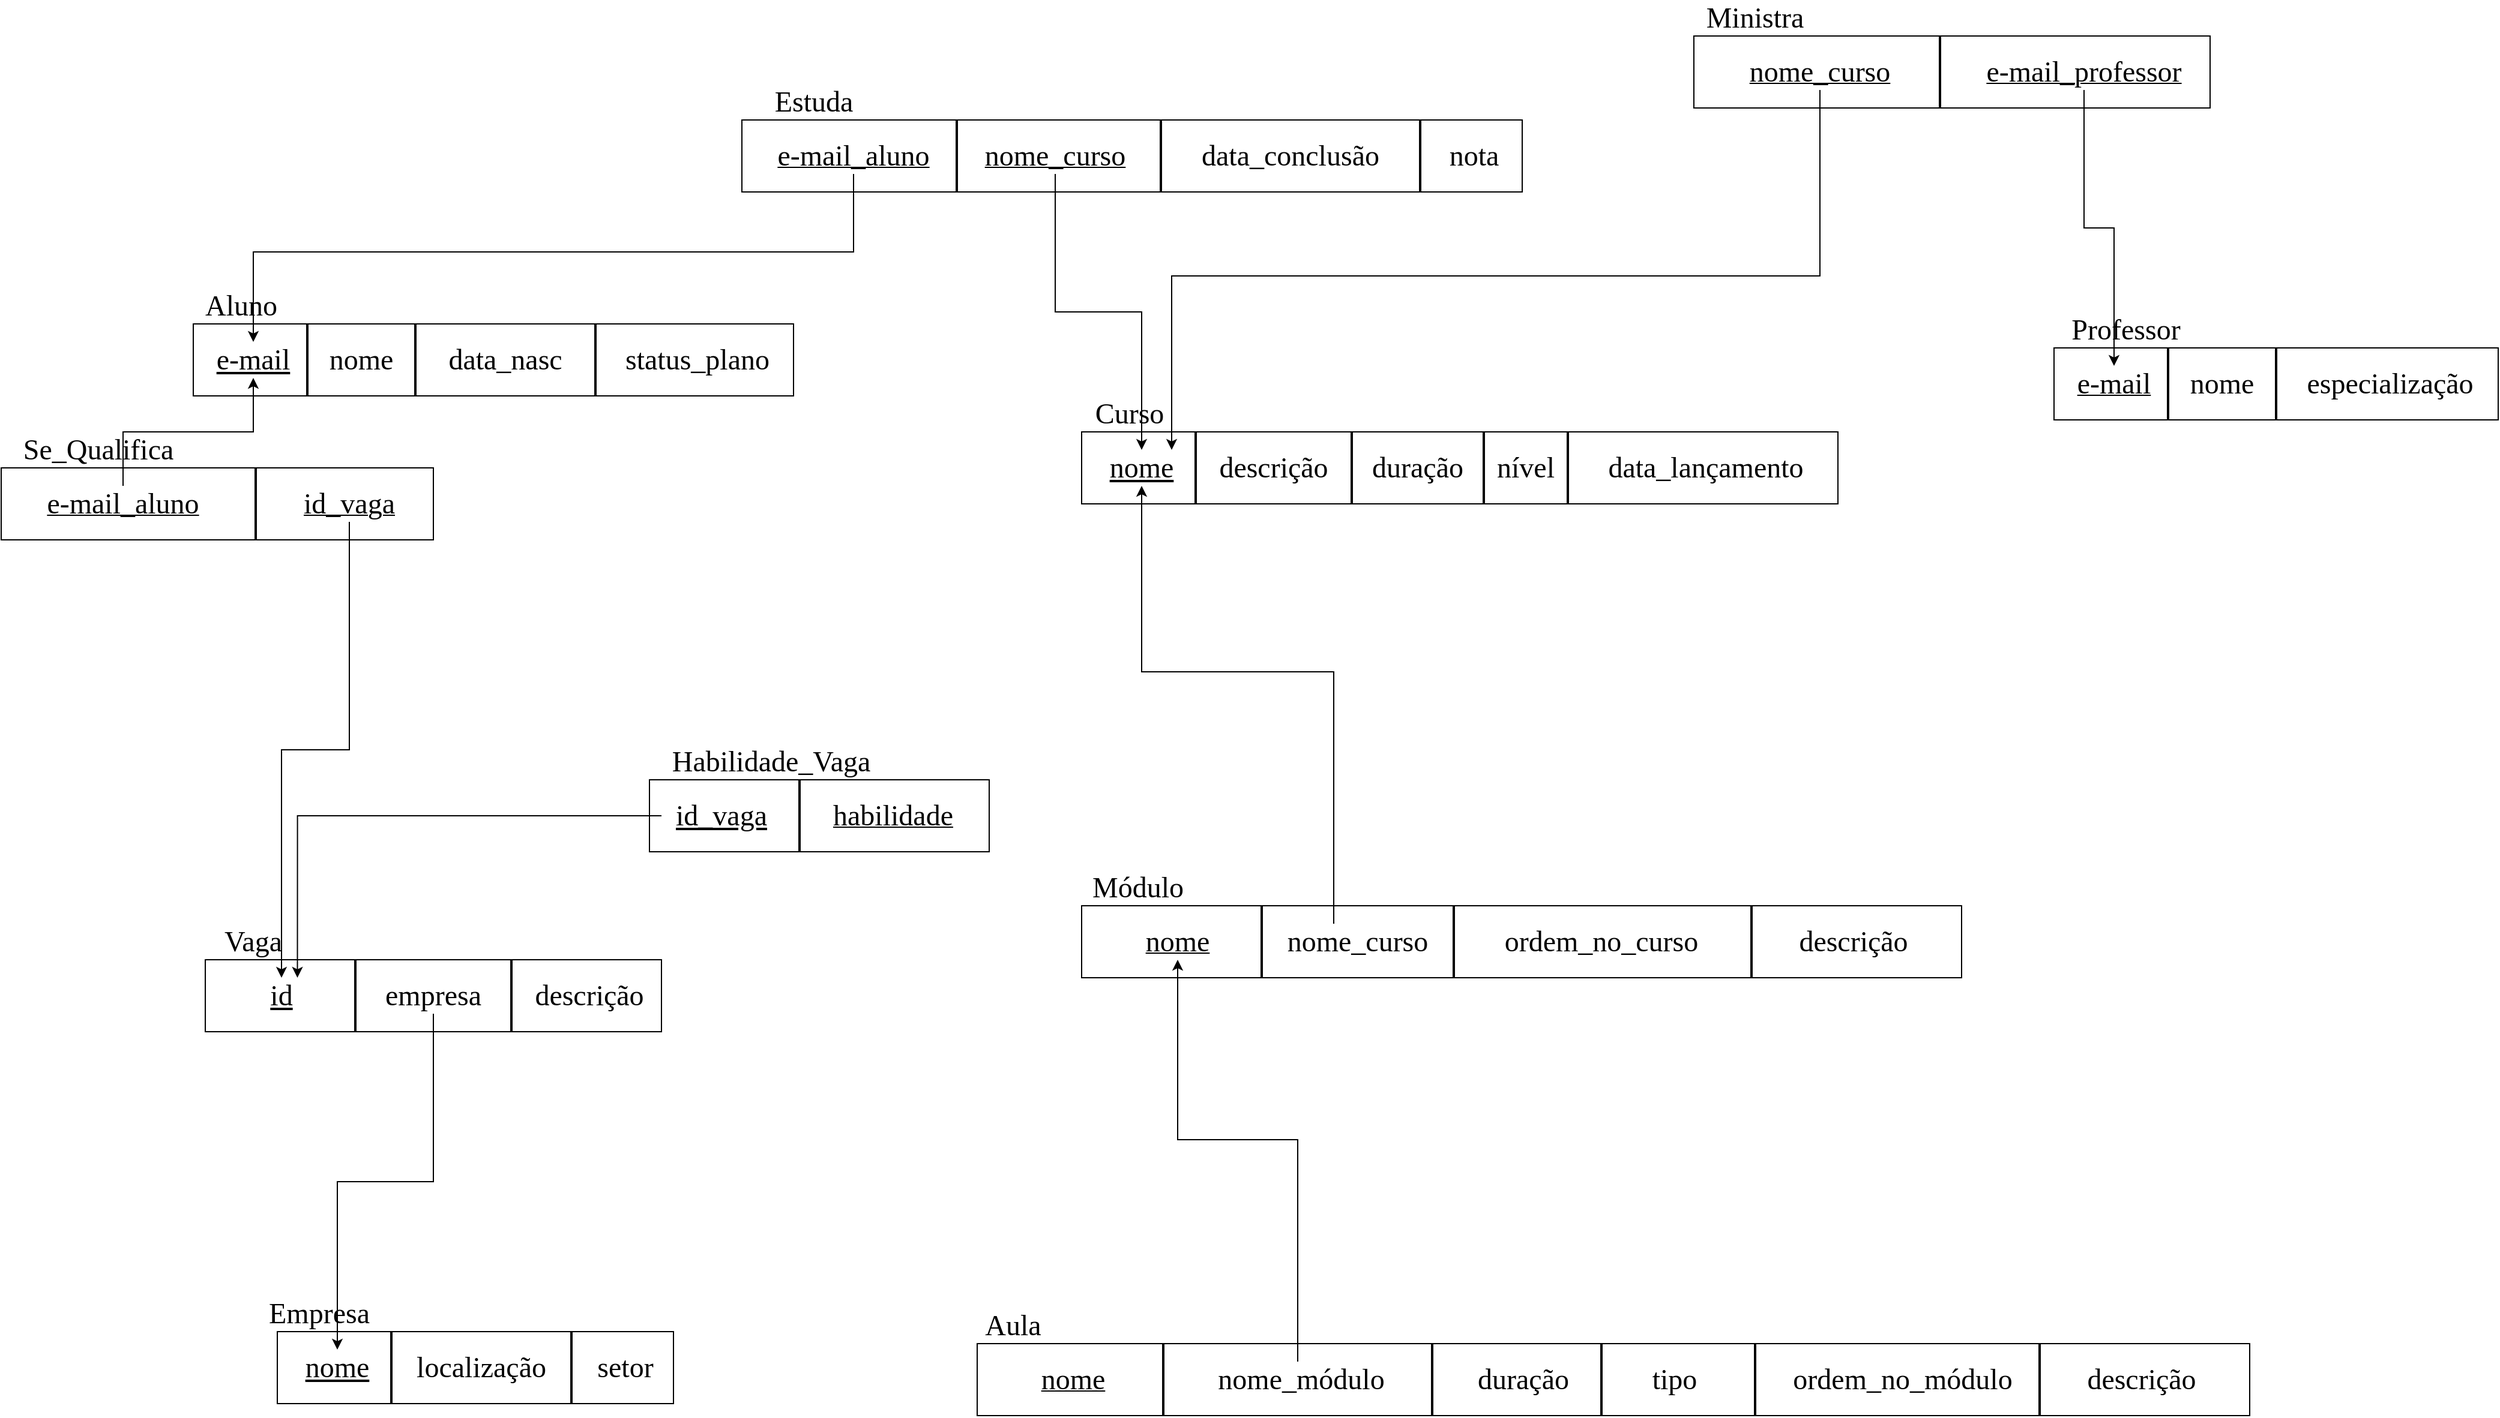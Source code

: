 <mxfile version="24.8.3">
  <diagram name="Página-1" id="9vREBXogpgw-cOhk3eHp">
    <mxGraphModel dx="3427" dy="2485" grid="1" gridSize="10" guides="1" tooltips="1" connect="1" arrows="1" fold="1" page="1" pageScale="1" pageWidth="827" pageHeight="1169" math="0" shadow="0">
      <root>
        <mxCell id="0" />
        <mxCell id="1" parent="0" />
        <mxCell id="1xZOdAHlnj8blG5HcDeI-1" value="" style="rounded=0;whiteSpace=wrap;html=1;" parent="1" vertex="1">
          <mxGeometry x="-310" y="180" width="500" height="60" as="geometry" />
        </mxCell>
        <mxCell id="1xZOdAHlnj8blG5HcDeI-4" value="&lt;font face=&quot;Verdana&quot; style=&quot;font-size: 24px;&quot;&gt;Aluno&lt;/font&gt;" style="text;html=1;align=center;verticalAlign=middle;whiteSpace=wrap;rounded=0;" parent="1" vertex="1">
          <mxGeometry x="-300" y="150" width="60" height="30" as="geometry" />
        </mxCell>
        <mxCell id="1xZOdAHlnj8blG5HcDeI-5" value="&lt;font face=&quot;Verdana&quot; style=&quot;font-size: 24px;&quot;&gt;&lt;u&gt;e-mail&lt;/u&gt;&lt;/font&gt;" style="text;html=1;align=center;verticalAlign=middle;whiteSpace=wrap;rounded=0;" parent="1" vertex="1">
          <mxGeometry x="-310" y="195" width="100" height="30" as="geometry" />
        </mxCell>
        <mxCell id="1xZOdAHlnj8blG5HcDeI-6" value="&lt;font face=&quot;Verdana&quot; style=&quot;font-size: 24px;&quot;&gt;nome&lt;/font&gt;" style="text;html=1;align=center;verticalAlign=middle;whiteSpace=wrap;rounded=0;" parent="1" vertex="1">
          <mxGeometry x="-220" y="195" width="100" height="30" as="geometry" />
        </mxCell>
        <mxCell id="1xZOdAHlnj8blG5HcDeI-7" value="&lt;font face=&quot;Verdana&quot; style=&quot;font-size: 24px;&quot;&gt;d&lt;/font&gt;&lt;span style=&quot;font-size: 24px; font-family: Verdana; background-color: initial;&quot;&gt;ata_nasc&lt;/span&gt;" style="text;html=1;align=center;verticalAlign=middle;whiteSpace=wrap;rounded=0;" parent="1" vertex="1">
          <mxGeometry x="-100" y="195" width="100" height="30" as="geometry" />
        </mxCell>
        <mxCell id="1xZOdAHlnj8blG5HcDeI-8" value="&lt;font face=&quot;Verdana&quot; style=&quot;font-size: 24px;&quot;&gt;status_plano&lt;/font&gt;" style="text;html=1;align=center;verticalAlign=middle;whiteSpace=wrap;rounded=0;" parent="1" vertex="1">
          <mxGeometry x="60" y="195" width="100" height="30" as="geometry" />
        </mxCell>
        <mxCell id="1xZOdAHlnj8blG5HcDeI-19" value="" style="line;strokeWidth=2;direction=south;html=1;" parent="1" vertex="1">
          <mxGeometry x="-220" y="180" width="10" height="60" as="geometry" />
        </mxCell>
        <mxCell id="1xZOdAHlnj8blG5HcDeI-20" value="" style="line;strokeWidth=2;direction=south;html=1;" parent="1" vertex="1">
          <mxGeometry x="-130" y="180" width="10" height="60" as="geometry" />
        </mxCell>
        <mxCell id="1xZOdAHlnj8blG5HcDeI-25" value="" style="line;strokeWidth=2;direction=south;html=1;" parent="1" vertex="1">
          <mxGeometry x="20" y="180" width="10" height="60" as="geometry" />
        </mxCell>
        <mxCell id="1xZOdAHlnj8blG5HcDeI-29" value="" style="rounded=0;whiteSpace=wrap;html=1;" parent="1" vertex="1">
          <mxGeometry x="430" y="270" width="630" height="60" as="geometry" />
        </mxCell>
        <mxCell id="1xZOdAHlnj8blG5HcDeI-30" value="&lt;font face=&quot;Verdana&quot; style=&quot;font-size: 24px;&quot;&gt;Curso&lt;/font&gt;" style="text;html=1;align=center;verticalAlign=middle;whiteSpace=wrap;rounded=0;" parent="1" vertex="1">
          <mxGeometry x="440" y="240" width="60" height="30" as="geometry" />
        </mxCell>
        <mxCell id="1xZOdAHlnj8blG5HcDeI-31" value="&lt;font face=&quot;Verdana&quot; style=&quot;font-size: 24px;&quot;&gt;&lt;u&gt;nome&lt;/u&gt;&lt;/font&gt;" style="text;html=1;align=center;verticalAlign=middle;whiteSpace=wrap;rounded=0;" parent="1" vertex="1">
          <mxGeometry x="430" y="285" width="100" height="30" as="geometry" />
        </mxCell>
        <mxCell id="1xZOdAHlnj8blG5HcDeI-32" value="&lt;font face=&quot;Verdana&quot; style=&quot;font-size: 24px;&quot;&gt;descrição&lt;/font&gt;" style="text;html=1;align=center;verticalAlign=middle;whiteSpace=wrap;rounded=0;" parent="1" vertex="1">
          <mxGeometry x="540" y="285" width="100" height="30" as="geometry" />
        </mxCell>
        <mxCell id="1xZOdAHlnj8blG5HcDeI-33" value="&lt;font face=&quot;Verdana&quot; style=&quot;font-size: 24px;&quot;&gt;duração&lt;/font&gt;" style="text;html=1;align=center;verticalAlign=middle;whiteSpace=wrap;rounded=0;" parent="1" vertex="1">
          <mxGeometry x="660" y="285" width="100" height="30" as="geometry" />
        </mxCell>
        <mxCell id="1xZOdAHlnj8blG5HcDeI-34" value="&lt;font face=&quot;Verdana&quot; style=&quot;font-size: 24px;&quot;&gt;nível&lt;/font&gt;" style="text;html=1;align=center;verticalAlign=middle;whiteSpace=wrap;rounded=0;" parent="1" vertex="1">
          <mxGeometry x="750" y="285" width="100" height="30" as="geometry" />
        </mxCell>
        <mxCell id="1xZOdAHlnj8blG5HcDeI-35" value="&lt;font face=&quot;Verdana&quot; style=&quot;font-size: 24px;&quot;&gt;data_lançamento&lt;/font&gt;" style="text;html=1;align=center;verticalAlign=middle;whiteSpace=wrap;rounded=0;" parent="1" vertex="1">
          <mxGeometry x="900" y="285" width="100" height="30" as="geometry" />
        </mxCell>
        <mxCell id="1xZOdAHlnj8blG5HcDeI-36" value="" style="line;strokeWidth=2;direction=south;html=1;" parent="1" vertex="1">
          <mxGeometry x="520" y="270" width="10" height="60" as="geometry" />
        </mxCell>
        <mxCell id="1xZOdAHlnj8blG5HcDeI-37" value="" style="line;strokeWidth=2;direction=south;html=1;" parent="1" vertex="1">
          <mxGeometry x="650" y="270" width="10" height="60" as="geometry" />
        </mxCell>
        <mxCell id="1xZOdAHlnj8blG5HcDeI-38" value="" style="line;strokeWidth=2;direction=south;html=1;" parent="1" vertex="1">
          <mxGeometry x="760" y="270" width="10" height="60" as="geometry" />
        </mxCell>
        <mxCell id="1xZOdAHlnj8blG5HcDeI-39" value="" style="line;strokeWidth=2;direction=south;html=1;" parent="1" vertex="1">
          <mxGeometry x="830" y="270" width="10" height="60" as="geometry" />
        </mxCell>
        <mxCell id="1xZOdAHlnj8blG5HcDeI-42" value="" style="rounded=0;whiteSpace=wrap;html=1;" parent="1" vertex="1">
          <mxGeometry x="1240" y="200" width="370" height="60" as="geometry" />
        </mxCell>
        <mxCell id="1xZOdAHlnj8blG5HcDeI-43" value="&lt;font face=&quot;Verdana&quot; style=&quot;font-size: 24px;&quot;&gt;Professor&lt;/font&gt;" style="text;html=1;align=center;verticalAlign=middle;whiteSpace=wrap;rounded=0;" parent="1" vertex="1">
          <mxGeometry x="1270" y="170" width="60" height="30" as="geometry" />
        </mxCell>
        <mxCell id="1xZOdAHlnj8blG5HcDeI-45" value="&lt;font face=&quot;Verdana&quot; style=&quot;font-size: 24px;&quot;&gt;&lt;span&gt;nome&lt;/span&gt;&lt;/font&gt;" style="text;html=1;align=center;verticalAlign=middle;whiteSpace=wrap;rounded=0;fontStyle=0" parent="1" vertex="1">
          <mxGeometry x="1330" y="215" width="100" height="30" as="geometry" />
        </mxCell>
        <mxCell id="1xZOdAHlnj8blG5HcDeI-47" value="&lt;font style=&quot;font-size: 24px;&quot; face=&quot;Verdana&quot;&gt;e-mail&lt;/font&gt;" style="text;html=1;align=center;verticalAlign=middle;whiteSpace=wrap;rounded=0;fontStyle=4" parent="1" vertex="1">
          <mxGeometry x="1240" y="215" width="100" height="30" as="geometry" />
        </mxCell>
        <mxCell id="1xZOdAHlnj8blG5HcDeI-48" value="&lt;font face=&quot;Verdana&quot; style=&quot;font-size: 24px;&quot;&gt;especialização&lt;/font&gt;" style="text;html=1;align=center;verticalAlign=middle;whiteSpace=wrap;rounded=0;" parent="1" vertex="1">
          <mxGeometry x="1470" y="215" width="100" height="30" as="geometry" />
        </mxCell>
        <mxCell id="1xZOdAHlnj8blG5HcDeI-51" value="" style="line;strokeWidth=2;direction=south;html=1;" parent="1" vertex="1">
          <mxGeometry x="1330" y="200" width="10" height="60" as="geometry" />
        </mxCell>
        <mxCell id="1xZOdAHlnj8blG5HcDeI-52" value="" style="line;strokeWidth=2;direction=south;html=1;" parent="1" vertex="1">
          <mxGeometry x="1420" y="200" width="10" height="60" as="geometry" />
        </mxCell>
        <mxCell id="1xZOdAHlnj8blG5HcDeI-55" value="" style="rounded=0;whiteSpace=wrap;html=1;" parent="1" vertex="1">
          <mxGeometry x="430" y="665" width="733" height="60" as="geometry" />
        </mxCell>
        <mxCell id="1xZOdAHlnj8blG5HcDeI-56" value="&lt;font face=&quot;Verdana&quot; style=&quot;font-size: 24px;&quot;&gt;Módulo&lt;/font&gt;" style="text;html=1;align=center;verticalAlign=middle;whiteSpace=wrap;rounded=0;" parent="1" vertex="1">
          <mxGeometry x="447" y="635" width="60" height="30" as="geometry" />
        </mxCell>
        <mxCell id="1xZOdAHlnj8blG5HcDeI-58" value="&lt;font style=&quot;font-size: 24px;&quot; face=&quot;Verdana&quot;&gt;nome&lt;/font&gt;" style="text;html=1;align=center;verticalAlign=middle;whiteSpace=wrap;rounded=0;fontStyle=4" parent="1" vertex="1">
          <mxGeometry x="460" y="680" width="100" height="30" as="geometry" />
        </mxCell>
        <mxCell id="1xZOdAHlnj8blG5HcDeI-59" value="&lt;font face=&quot;Verdana&quot; style=&quot;font-size: 24px;&quot;&gt;descrição&lt;/font&gt;" style="text;html=1;align=center;verticalAlign=middle;whiteSpace=wrap;rounded=0;" parent="1" vertex="1">
          <mxGeometry x="1023" y="680" width="100" height="30" as="geometry" />
        </mxCell>
        <mxCell id="1xZOdAHlnj8blG5HcDeI-60" value="&lt;font face=&quot;Verdana&quot; style=&quot;font-size: 24px;&quot;&gt;ordem_no_curso&lt;/font&gt;" style="text;html=1;align=center;verticalAlign=middle;whiteSpace=wrap;rounded=0;" parent="1" vertex="1">
          <mxGeometry x="763" y="680" width="200" height="30" as="geometry" />
        </mxCell>
        <mxCell id="1xZOdAHlnj8blG5HcDeI-62" value="" style="line;strokeWidth=2;direction=south;html=1;" parent="1" vertex="1">
          <mxGeometry x="575" y="665" width="10" height="60" as="geometry" />
        </mxCell>
        <mxCell id="1xZOdAHlnj8blG5HcDeI-63" value="" style="line;strokeWidth=2;direction=south;html=1;" parent="1" vertex="1">
          <mxGeometry x="735" y="665" width="10" height="60" as="geometry" />
        </mxCell>
        <mxCell id="1xZOdAHlnj8blG5HcDeI-66" value="" style="rounded=0;whiteSpace=wrap;html=1;" parent="1" vertex="1">
          <mxGeometry x="343" y="1030" width="1060" height="60" as="geometry" />
        </mxCell>
        <mxCell id="1xZOdAHlnj8blG5HcDeI-67" value="&lt;font face=&quot;Verdana&quot; style=&quot;font-size: 24px;&quot;&gt;Aula&lt;/font&gt;" style="text;html=1;align=center;verticalAlign=middle;whiteSpace=wrap;rounded=0;" parent="1" vertex="1">
          <mxGeometry x="343" y="1000" width="60" height="30" as="geometry" />
        </mxCell>
        <mxCell id="1xZOdAHlnj8blG5HcDeI-69" value="&lt;font style=&quot;font-size: 24px;&quot; face=&quot;Verdana&quot;&gt;nome&lt;/font&gt;" style="text;html=1;align=center;verticalAlign=middle;whiteSpace=wrap;rounded=0;fontStyle=4" parent="1" vertex="1">
          <mxGeometry x="373" y="1045" width="100" height="30" as="geometry" />
        </mxCell>
        <mxCell id="1xZOdAHlnj8blG5HcDeI-70" value="&lt;font face=&quot;Verdana&quot; style=&quot;font-size: 24px;&quot;&gt;descrição&lt;/font&gt;" style="text;html=1;align=center;verticalAlign=middle;whiteSpace=wrap;rounded=0;" parent="1" vertex="1">
          <mxGeometry x="1263" y="1045" width="100" height="30" as="geometry" />
        </mxCell>
        <mxCell id="1xZOdAHlnj8blG5HcDeI-71" value="&lt;font face=&quot;Verdana&quot; style=&quot;font-size: 24px;&quot;&gt;duração&lt;/font&gt;" style="text;html=1;align=center;verticalAlign=middle;whiteSpace=wrap;rounded=0;" parent="1" vertex="1">
          <mxGeometry x="748" y="1045" width="100" height="30" as="geometry" />
        </mxCell>
        <mxCell id="1xZOdAHlnj8blG5HcDeI-72" value="&lt;font face=&quot;Verdana&quot; style=&quot;font-size: 24px;&quot;&gt;tipo&lt;/font&gt;" style="text;html=1;align=center;verticalAlign=middle;whiteSpace=wrap;rounded=0;" parent="1" vertex="1">
          <mxGeometry x="894" y="1045" width="60" height="30" as="geometry" />
        </mxCell>
        <mxCell id="1xZOdAHlnj8blG5HcDeI-73" value="&lt;font face=&quot;Verdana&quot; style=&quot;font-size: 24px;&quot;&gt;ordem_no_módulo&lt;/font&gt;" style="text;html=1;align=center;verticalAlign=middle;whiteSpace=wrap;rounded=0;" parent="1" vertex="1">
          <mxGeometry x="1064" y="1045" width="100" height="30" as="geometry" />
        </mxCell>
        <mxCell id="1xZOdAHlnj8blG5HcDeI-75" value="" style="line;strokeWidth=2;direction=south;html=1;" parent="1" vertex="1">
          <mxGeometry x="717" y="1030" width="10" height="60" as="geometry" />
        </mxCell>
        <mxCell id="1xZOdAHlnj8blG5HcDeI-76" value="" style="line;strokeWidth=2;direction=south;html=1;" parent="1" vertex="1">
          <mxGeometry x="858" y="1030" width="10" height="60" as="geometry" />
        </mxCell>
        <mxCell id="1xZOdAHlnj8blG5HcDeI-77" value="" style="line;strokeWidth=2;direction=south;html=1;" parent="1" vertex="1">
          <mxGeometry x="493" y="1030" width="10" height="60" as="geometry" />
        </mxCell>
        <mxCell id="1xZOdAHlnj8blG5HcDeI-81" value="" style="line;strokeWidth=2;direction=south;html=1;" parent="1" vertex="1">
          <mxGeometry x="986" y="1030" width="10" height="60" as="geometry" />
        </mxCell>
        <mxCell id="1xZOdAHlnj8blG5HcDeI-82" value="" style="rounded=0;whiteSpace=wrap;html=1;" parent="1" vertex="1">
          <mxGeometry x="-300" y="710" width="380" height="60" as="geometry" />
        </mxCell>
        <mxCell id="1xZOdAHlnj8blG5HcDeI-83" value="&lt;font face=&quot;Verdana&quot; style=&quot;font-size: 24px;&quot;&gt;Vaga&lt;/font&gt;" style="text;html=1;align=center;verticalAlign=middle;whiteSpace=wrap;rounded=0;" parent="1" vertex="1">
          <mxGeometry x="-290" y="680" width="60" height="30" as="geometry" />
        </mxCell>
        <mxCell id="1xZOdAHlnj8blG5HcDeI-84" value="&lt;font face=&quot;Verdana&quot; style=&quot;font-size: 24px;&quot;&gt;&lt;u&gt;id&lt;/u&gt;&lt;/font&gt;" style="text;html=1;align=center;verticalAlign=middle;whiteSpace=wrap;rounded=0;" parent="1" vertex="1">
          <mxGeometry x="-263" y="725" width="53" height="30" as="geometry" />
        </mxCell>
        <mxCell id="1xZOdAHlnj8blG5HcDeI-85" value="&lt;font face=&quot;Verdana&quot; style=&quot;font-size: 24px;&quot;&gt;descrição&lt;/font&gt;" style="text;html=1;align=center;verticalAlign=middle;whiteSpace=wrap;rounded=0;" parent="1" vertex="1">
          <mxGeometry x="-30" y="725" width="100" height="30" as="geometry" />
        </mxCell>
        <mxCell id="1xZOdAHlnj8blG5HcDeI-96" value="" style="line;strokeWidth=2;direction=south;html=1;" parent="1" vertex="1">
          <mxGeometry x="-50" y="710" width="10" height="60" as="geometry" />
        </mxCell>
        <mxCell id="1xZOdAHlnj8blG5HcDeI-104" value="" style="rounded=0;whiteSpace=wrap;html=1;" parent="1" vertex="1">
          <mxGeometry x="-240" y="1020" width="330" height="60" as="geometry" />
        </mxCell>
        <mxCell id="1xZOdAHlnj8blG5HcDeI-105" value="&lt;font face=&quot;Verdana&quot; style=&quot;font-size: 24px;&quot;&gt;Empresa&lt;/font&gt;" style="text;html=1;align=center;verticalAlign=middle;whiteSpace=wrap;rounded=0;" parent="1" vertex="1">
          <mxGeometry x="-235" y="990" width="60" height="30" as="geometry" />
        </mxCell>
        <mxCell id="1xZOdAHlnj8blG5HcDeI-106" value="&lt;font face=&quot;Verdana&quot; style=&quot;font-size: 24px;&quot;&gt;&lt;u&gt;nome&lt;/u&gt;&lt;/font&gt;" style="text;html=1;align=center;verticalAlign=middle;whiteSpace=wrap;rounded=0;" parent="1" vertex="1">
          <mxGeometry x="-240" y="1035" width="100" height="30" as="geometry" />
        </mxCell>
        <mxCell id="1xZOdAHlnj8blG5HcDeI-107" value="&lt;font face=&quot;Verdana&quot; style=&quot;font-size: 24px;&quot;&gt;localização&lt;/font&gt;" style="text;html=1;align=center;verticalAlign=middle;whiteSpace=wrap;rounded=0;" parent="1" vertex="1">
          <mxGeometry x="-120" y="1035" width="100" height="30" as="geometry" />
        </mxCell>
        <mxCell id="1xZOdAHlnj8blG5HcDeI-108" value="&lt;font face=&quot;Verdana&quot; style=&quot;font-size: 24px;&quot;&gt;setor&lt;/font&gt;" style="text;html=1;align=center;verticalAlign=middle;whiteSpace=wrap;rounded=0;" parent="1" vertex="1">
          <mxGeometry y="1035" width="100" height="30" as="geometry" />
        </mxCell>
        <mxCell id="1xZOdAHlnj8blG5HcDeI-109" value="" style="line;strokeWidth=2;direction=south;html=1;" parent="1" vertex="1">
          <mxGeometry x="-150" y="1020" width="10" height="60" as="geometry" />
        </mxCell>
        <mxCell id="1xZOdAHlnj8blG5HcDeI-112" value="" style="line;strokeWidth=2;direction=south;html=1;" parent="1" vertex="1">
          <mxGeometry y="1020" width="10" height="60" as="geometry" />
        </mxCell>
        <mxCell id="fgC8I-oqLa6KgGw46Ecn-32" style="edgeStyle=orthogonalEdgeStyle;rounded=0;orthogonalLoop=1;jettySize=auto;html=1;" parent="1" source="1xZOdAHlnj8blG5HcDeI-114" target="1xZOdAHlnj8blG5HcDeI-106" edge="1">
          <mxGeometry relative="1" as="geometry" />
        </mxCell>
        <mxCell id="1xZOdAHlnj8blG5HcDeI-114" value="&lt;font face=&quot;Verdana&quot; style=&quot;font-size: 24px;&quot;&gt;empresa&lt;/font&gt;" style="text;html=1;align=center;verticalAlign=middle;whiteSpace=wrap;rounded=0;" parent="1" vertex="1">
          <mxGeometry x="-160" y="725" width="100" height="30" as="geometry" />
        </mxCell>
        <mxCell id="1xZOdAHlnj8blG5HcDeI-115" value="" style="line;strokeWidth=2;direction=south;html=1;" parent="1" vertex="1">
          <mxGeometry x="-180" y="710" width="10" height="60" as="geometry" />
        </mxCell>
        <mxCell id="1xZOdAHlnj8blG5HcDeI-121" value="" style="rounded=0;whiteSpace=wrap;html=1;" parent="1" vertex="1">
          <mxGeometry x="147" y="10" width="650" height="60" as="geometry" />
        </mxCell>
        <mxCell id="1xZOdAHlnj8blG5HcDeI-122" value="&lt;font face=&quot;Verdana&quot; style=&quot;font-size: 24px;&quot;&gt;Estuda&lt;/font&gt;" style="text;html=1;align=center;verticalAlign=middle;whiteSpace=wrap;rounded=0;" parent="1" vertex="1">
          <mxGeometry x="177" y="-20" width="60" height="30" as="geometry" />
        </mxCell>
        <mxCell id="fgC8I-oqLa6KgGw46Ecn-40" style="edgeStyle=orthogonalEdgeStyle;rounded=0;orthogonalLoop=1;jettySize=auto;html=1;" parent="1" source="1xZOdAHlnj8blG5HcDeI-123" target="1xZOdAHlnj8blG5HcDeI-5" edge="1">
          <mxGeometry relative="1" as="geometry">
            <Array as="points">
              <mxPoint x="240" y="120" />
              <mxPoint x="-260" y="120" />
            </Array>
          </mxGeometry>
        </mxCell>
        <mxCell id="1xZOdAHlnj8blG5HcDeI-123" value="&lt;font style=&quot;font-size: 24px;&quot; face=&quot;Verdana&quot;&gt;e-mail_aluno&lt;/font&gt;" style="text;html=1;align=center;verticalAlign=middle;whiteSpace=wrap;rounded=0;fontStyle=4" parent="1" vertex="1">
          <mxGeometry x="160" y="25" width="160" height="30" as="geometry" />
        </mxCell>
        <mxCell id="fgC8I-oqLa6KgGw46Ecn-41" style="edgeStyle=orthogonalEdgeStyle;rounded=0;orthogonalLoop=1;jettySize=auto;html=1;" parent="1" source="1xZOdAHlnj8blG5HcDeI-124" target="1xZOdAHlnj8blG5HcDeI-31" edge="1">
          <mxGeometry relative="1" as="geometry" />
        </mxCell>
        <mxCell id="1xZOdAHlnj8blG5HcDeI-124" value="&lt;font style=&quot;font-size: 24px;&quot; face=&quot;Verdana&quot;&gt;nome_curso&lt;/font&gt;" style="text;html=1;align=center;verticalAlign=middle;whiteSpace=wrap;rounded=0;fontStyle=4" parent="1" vertex="1">
          <mxGeometry x="321" y="25" width="174" height="30" as="geometry" />
        </mxCell>
        <mxCell id="1xZOdAHlnj8blG5HcDeI-125" value="&lt;font face=&quot;Verdana&quot; style=&quot;font-size: 24px;&quot;&gt;data_conclusão&lt;/font&gt;" style="text;html=1;align=center;verticalAlign=middle;whiteSpace=wrap;rounded=0;" parent="1" vertex="1">
          <mxGeometry x="517" y="25" width="174" height="30" as="geometry" />
        </mxCell>
        <mxCell id="1xZOdAHlnj8blG5HcDeI-126" value="&lt;font face=&quot;Verdana&quot; style=&quot;font-size: 24px;&quot;&gt;nota&lt;/font&gt;" style="text;html=1;align=center;verticalAlign=middle;whiteSpace=wrap;rounded=0;" parent="1" vertex="1">
          <mxGeometry x="670" y="25" width="174" height="30" as="geometry" />
        </mxCell>
        <mxCell id="1xZOdAHlnj8blG5HcDeI-127" value="" style="line;strokeWidth=2;direction=south;html=1;" parent="1" vertex="1">
          <mxGeometry x="321" y="10" width="10" height="60" as="geometry" />
        </mxCell>
        <mxCell id="1xZOdAHlnj8blG5HcDeI-128" value="" style="line;strokeWidth=2;direction=south;html=1;" parent="1" vertex="1">
          <mxGeometry x="491" y="10" width="10" height="60" as="geometry" />
        </mxCell>
        <mxCell id="1xZOdAHlnj8blG5HcDeI-129" value="" style="line;strokeWidth=2;direction=south;html=1;" parent="1" vertex="1">
          <mxGeometry x="707" y="10" width="10" height="60" as="geometry" />
        </mxCell>
        <mxCell id="1xZOdAHlnj8blG5HcDeI-132" value="" style="rounded=0;whiteSpace=wrap;html=1;" parent="1" vertex="1">
          <mxGeometry x="940" y="-60" width="430" height="60" as="geometry" />
        </mxCell>
        <mxCell id="1xZOdAHlnj8blG5HcDeI-133" value="&lt;font face=&quot;Verdana&quot; style=&quot;font-size: 24px;&quot;&gt;Ministra&lt;/font&gt;" style="text;html=1;align=center;verticalAlign=middle;whiteSpace=wrap;rounded=0;" parent="1" vertex="1">
          <mxGeometry x="961" y="-90" width="60" height="30" as="geometry" />
        </mxCell>
        <mxCell id="fgC8I-oqLa6KgGw46Ecn-42" style="edgeStyle=orthogonalEdgeStyle;rounded=0;orthogonalLoop=1;jettySize=auto;html=1;" parent="1" source="1xZOdAHlnj8blG5HcDeI-134" target="1xZOdAHlnj8blG5HcDeI-47" edge="1">
          <mxGeometry relative="1" as="geometry" />
        </mxCell>
        <mxCell id="1xZOdAHlnj8blG5HcDeI-134" value="&lt;font style=&quot;font-size: 24px;&quot; face=&quot;Verdana&quot;&gt;e-mail_professor&lt;/font&gt;" style="text;html=1;align=center;verticalAlign=middle;whiteSpace=wrap;rounded=0;fontStyle=4" parent="1" vertex="1">
          <mxGeometry x="1150" y="-45" width="230" height="30" as="geometry" />
        </mxCell>
        <mxCell id="fgC8I-oqLa6KgGw46Ecn-44" style="edgeStyle=orthogonalEdgeStyle;rounded=0;orthogonalLoop=1;jettySize=auto;html=1;entryX=0.75;entryY=0;entryDx=0;entryDy=0;" parent="1" source="1xZOdAHlnj8blG5HcDeI-135" target="1xZOdAHlnj8blG5HcDeI-31" edge="1">
          <mxGeometry relative="1" as="geometry">
            <Array as="points">
              <mxPoint x="1045" y="140" />
              <mxPoint x="505" y="140" />
            </Array>
          </mxGeometry>
        </mxCell>
        <mxCell id="1xZOdAHlnj8blG5HcDeI-135" value="&lt;font style=&quot;font-size: 24px;&quot; face=&quot;Verdana&quot;&gt;nome_curso&lt;/font&gt;" style="text;html=1;align=center;verticalAlign=middle;whiteSpace=wrap;rounded=0;fontStyle=4" parent="1" vertex="1">
          <mxGeometry x="995" y="-45" width="100" height="30" as="geometry" />
        </mxCell>
        <mxCell id="1xZOdAHlnj8blG5HcDeI-136" value="" style="line;strokeWidth=2;direction=south;html=1;" parent="1" vertex="1">
          <mxGeometry x="1140" y="-60" width="10" height="60" as="geometry" />
        </mxCell>
        <mxCell id="1xZOdAHlnj8blG5HcDeI-146" value="" style="rounded=0;whiteSpace=wrap;html=1;" parent="1" vertex="1">
          <mxGeometry x="-470" y="300" width="360" height="60" as="geometry" />
        </mxCell>
        <mxCell id="1xZOdAHlnj8blG5HcDeI-147" value="&lt;font face=&quot;Verdana&quot;&gt;&lt;span style=&quot;font-size: 24px;&quot;&gt;Se_Qualifica&lt;/span&gt;&lt;/font&gt;" style="text;html=1;align=center;verticalAlign=middle;whiteSpace=wrap;rounded=0;" parent="1" vertex="1">
          <mxGeometry x="-450" y="270" width="122" height="30" as="geometry" />
        </mxCell>
        <mxCell id="fgC8I-oqLa6KgGw46Ecn-35" style="edgeStyle=orthogonalEdgeStyle;rounded=0;orthogonalLoop=1;jettySize=auto;html=1;" parent="1" source="1xZOdAHlnj8blG5HcDeI-148" target="1xZOdAHlnj8blG5HcDeI-5" edge="1">
          <mxGeometry relative="1" as="geometry" />
        </mxCell>
        <mxCell id="1xZOdAHlnj8blG5HcDeI-148" value="&lt;font style=&quot;font-size: 24px;&quot; face=&quot;Verdana&quot;&gt;e-mail_aluno&lt;/font&gt;" style="text;html=1;align=center;verticalAlign=middle;whiteSpace=wrap;rounded=0;fontStyle=4" parent="1" vertex="1">
          <mxGeometry x="-460" y="315" width="183" height="30" as="geometry" />
        </mxCell>
        <mxCell id="fgC8I-oqLa6KgGw46Ecn-33" style="edgeStyle=orthogonalEdgeStyle;rounded=0;orthogonalLoop=1;jettySize=auto;html=1;" parent="1" source="1xZOdAHlnj8blG5HcDeI-149" target="1xZOdAHlnj8blG5HcDeI-84" edge="1">
          <mxGeometry relative="1" as="geometry" />
        </mxCell>
        <mxCell id="1xZOdAHlnj8blG5HcDeI-149" value="&lt;font face=&quot;Verdana&quot;&gt;&lt;span style=&quot;font-size: 24px;&quot;&gt;id_vaga&lt;/span&gt;&lt;/font&gt;" style="text;html=1;align=center;verticalAlign=middle;whiteSpace=wrap;rounded=0;fontStyle=4" parent="1" vertex="1">
          <mxGeometry x="-230" y="315" width="100" height="30" as="geometry" />
        </mxCell>
        <mxCell id="1xZOdAHlnj8blG5HcDeI-150" value="" style="line;strokeWidth=2;direction=south;html=1;" parent="1" vertex="1">
          <mxGeometry x="-263" y="300" width="10" height="60" as="geometry" />
        </mxCell>
        <mxCell id="fgC8I-oqLa6KgGw46Ecn-45" value="" style="rounded=0;whiteSpace=wrap;html=1;" parent="1" vertex="1">
          <mxGeometry x="70" y="560" width="283" height="60" as="geometry" />
        </mxCell>
        <mxCell id="fgC8I-oqLa6KgGw46Ecn-54" style="edgeStyle=orthogonalEdgeStyle;rounded=0;orthogonalLoop=1;jettySize=auto;html=1;entryX=0.75;entryY=0;entryDx=0;entryDy=0;" parent="1" source="fgC8I-oqLa6KgGw46Ecn-47" target="1xZOdAHlnj8blG5HcDeI-84" edge="1">
          <mxGeometry relative="1" as="geometry" />
        </mxCell>
        <mxCell id="fgC8I-oqLa6KgGw46Ecn-47" value="&lt;font face=&quot;Verdana&quot; style=&quot;font-size: 24px;&quot;&gt;&lt;u&gt;id_vaga&lt;/u&gt;&lt;/font&gt;" style="text;html=1;align=center;verticalAlign=middle;whiteSpace=wrap;rounded=0;" parent="1" vertex="1">
          <mxGeometry x="80" y="575" width="100" height="30" as="geometry" />
        </mxCell>
        <mxCell id="fgC8I-oqLa6KgGw46Ecn-51" value="" style="line;strokeWidth=2;direction=south;html=1;" parent="1" vertex="1">
          <mxGeometry x="190" y="560" width="10" height="60" as="geometry" />
        </mxCell>
        <mxCell id="fgC8I-oqLa6KgGw46Ecn-52" value="&lt;font style=&quot;font-size: 24px;&quot; face=&quot;Verdana&quot;&gt;habilidade&lt;/font&gt;" style="text;html=1;align=center;verticalAlign=middle;whiteSpace=wrap;rounded=0;fontStyle=4" parent="1" vertex="1">
          <mxGeometry x="203" y="575" width="140" height="30" as="geometry" />
        </mxCell>
        <mxCell id="fgC8I-oqLa6KgGw46Ecn-53" value="&lt;font face=&quot;Verdana&quot; style=&quot;font-size: 24px;&quot;&gt;Habilidade_Vaga&lt;/font&gt;" style="text;html=1;align=center;verticalAlign=middle;whiteSpace=wrap;rounded=0;" parent="1" vertex="1">
          <mxGeometry x="70" y="530" width="203" height="30" as="geometry" />
        </mxCell>
        <mxCell id="CPbLaH_bfbU2s-RhxCpn-1" value="" style="line;strokeWidth=2;direction=south;html=1;" parent="1" vertex="1">
          <mxGeometry x="983" y="665" width="10" height="60" as="geometry" />
        </mxCell>
        <mxCell id="CPbLaH_bfbU2s-RhxCpn-4" style="edgeStyle=orthogonalEdgeStyle;rounded=0;orthogonalLoop=1;jettySize=auto;html=1;entryX=0.5;entryY=1;entryDx=0;entryDy=0;" parent="1" source="CPbLaH_bfbU2s-RhxCpn-2" target="1xZOdAHlnj8blG5HcDeI-31" edge="1">
          <mxGeometry relative="1" as="geometry">
            <Array as="points">
              <mxPoint x="640" y="470" />
              <mxPoint x="480" y="470" />
            </Array>
          </mxGeometry>
        </mxCell>
        <mxCell id="CPbLaH_bfbU2s-RhxCpn-2" value="&lt;font face=&quot;Verdana&quot; style=&quot;font-size: 24px;&quot;&gt;nome_curso&lt;/font&gt;" style="text;html=1;align=center;verticalAlign=middle;whiteSpace=wrap;rounded=0;" parent="1" vertex="1">
          <mxGeometry x="585" y="680" width="150" height="30" as="geometry" />
        </mxCell>
        <mxCell id="CPbLaH_bfbU2s-RhxCpn-5" value="" style="line;strokeWidth=2;direction=south;html=1;" parent="1" vertex="1">
          <mxGeometry x="1223" y="1030" width="10" height="60" as="geometry" />
        </mxCell>
        <mxCell id="CPbLaH_bfbU2s-RhxCpn-8" style="edgeStyle=orthogonalEdgeStyle;rounded=0;orthogonalLoop=1;jettySize=auto;html=1;entryX=0.5;entryY=1;entryDx=0;entryDy=0;" parent="1" source="CPbLaH_bfbU2s-RhxCpn-6" target="1xZOdAHlnj8blG5HcDeI-58" edge="1">
          <mxGeometry relative="1" as="geometry">
            <Array as="points">
              <mxPoint x="610" y="860" />
              <mxPoint x="510" y="860" />
            </Array>
          </mxGeometry>
        </mxCell>
        <mxCell id="CPbLaH_bfbU2s-RhxCpn-6" value="&lt;font face=&quot;Verdana&quot; style=&quot;font-size: 24px;&quot;&gt;nome_módulo&lt;/font&gt;" style="text;html=1;align=center;verticalAlign=middle;whiteSpace=wrap;rounded=0;" parent="1" vertex="1">
          <mxGeometry x="533" y="1045" width="160" height="30" as="geometry" />
        </mxCell>
      </root>
    </mxGraphModel>
  </diagram>
</mxfile>
